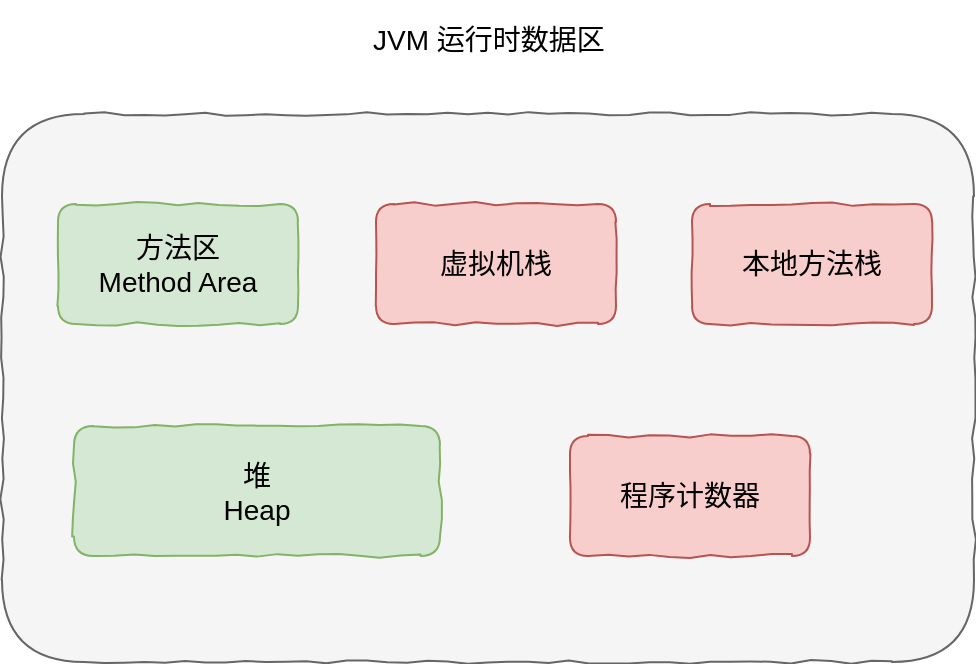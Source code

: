 <mxfile version="14.4.3" type="github">
  <diagram id="kRMEiG6FEtFIXxFh51ap" name="Page-1">
    <mxGraphModel dx="946" dy="576" grid="0" gridSize="10" guides="1" tooltips="1" connect="1" arrows="1" fold="1" page="1" pageScale="1" pageWidth="827" pageHeight="1169" math="0" shadow="0">
      <root>
        <mxCell id="0" />
        <mxCell id="1" parent="0" />
        <mxCell id="LgiU4rAeLp98CVP2x4YK-1" value="" style="rounded=1;whiteSpace=wrap;html=1;shadow=0;comic=1;fillColor=#f5f5f5;strokeColor=#666666;fontColor=#333333;fontSize=14;" vertex="1" parent="1">
          <mxGeometry x="146" y="123" width="486" height="274" as="geometry" />
        </mxCell>
        <mxCell id="LgiU4rAeLp98CVP2x4YK-2" value="方法区&lt;br style=&quot;font-size: 14px;&quot;&gt;Method Area" style="rounded=1;whiteSpace=wrap;html=1;shadow=0;comic=1;fillColor=#d5e8d4;strokeColor=#82b366;fontSize=14;" vertex="1" parent="1">
          <mxGeometry x="174" y="168" width="120" height="60" as="geometry" />
        </mxCell>
        <mxCell id="LgiU4rAeLp98CVP2x4YK-3" value="本地方法栈" style="rounded=1;whiteSpace=wrap;html=1;shadow=0;comic=1;fillColor=#f8cecc;strokeColor=#b85450;fontSize=14;" vertex="1" parent="1">
          <mxGeometry x="491" y="168" width="120" height="60" as="geometry" />
        </mxCell>
        <mxCell id="LgiU4rAeLp98CVP2x4YK-4" value="堆&lt;br style=&quot;font-size: 14px;&quot;&gt;Heap" style="rounded=1;whiteSpace=wrap;html=1;shadow=0;comic=1;fillColor=#d5e8d4;strokeColor=#82b366;fontSize=14;" vertex="1" parent="1">
          <mxGeometry x="182" y="279" width="183" height="65" as="geometry" />
        </mxCell>
        <mxCell id="LgiU4rAeLp98CVP2x4YK-5" value="程序计数器" style="rounded=1;whiteSpace=wrap;html=1;shadow=0;comic=1;fillColor=#f8cecc;strokeColor=#b85450;fontSize=14;" vertex="1" parent="1">
          <mxGeometry x="430" y="284" width="120" height="60" as="geometry" />
        </mxCell>
        <mxCell id="LgiU4rAeLp98CVP2x4YK-6" value="虚拟机栈" style="rounded=1;whiteSpace=wrap;html=1;shadow=0;comic=1;fillColor=#f8cecc;strokeColor=#b85450;fontSize=14;" vertex="1" parent="1">
          <mxGeometry x="333" y="168" width="120" height="60" as="geometry" />
        </mxCell>
        <mxCell id="LgiU4rAeLp98CVP2x4YK-7" value="JVM 运行时数据区" style="text;html=1;strokeColor=none;fillColor=none;align=center;verticalAlign=middle;whiteSpace=wrap;rounded=0;shadow=0;comic=1;fontSize=14;" vertex="1" parent="1">
          <mxGeometry x="307.5" y="66" width="163" height="40" as="geometry" />
        </mxCell>
      </root>
    </mxGraphModel>
  </diagram>
</mxfile>
